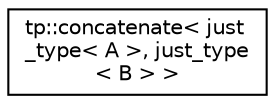 digraph "Graphical Class Hierarchy"
{
 // LATEX_PDF_SIZE
  edge [fontname="Helvetica",fontsize="10",labelfontname="Helvetica",labelfontsize="10"];
  node [fontname="Helvetica",fontsize="10",shape=record];
  rankdir="LR";
  Node0 [label="tp::concatenate\< just\l_type\< A \>, just_type\l\< B \> \>",height=0.2,width=0.4,color="black", fillcolor="white", style="filled",URL="$structtp_1_1concatenate_3_01just__type_3_01A_01_4_00_01just__type_3_01B_01_4_01_4.html",tooltip=" "];
}
